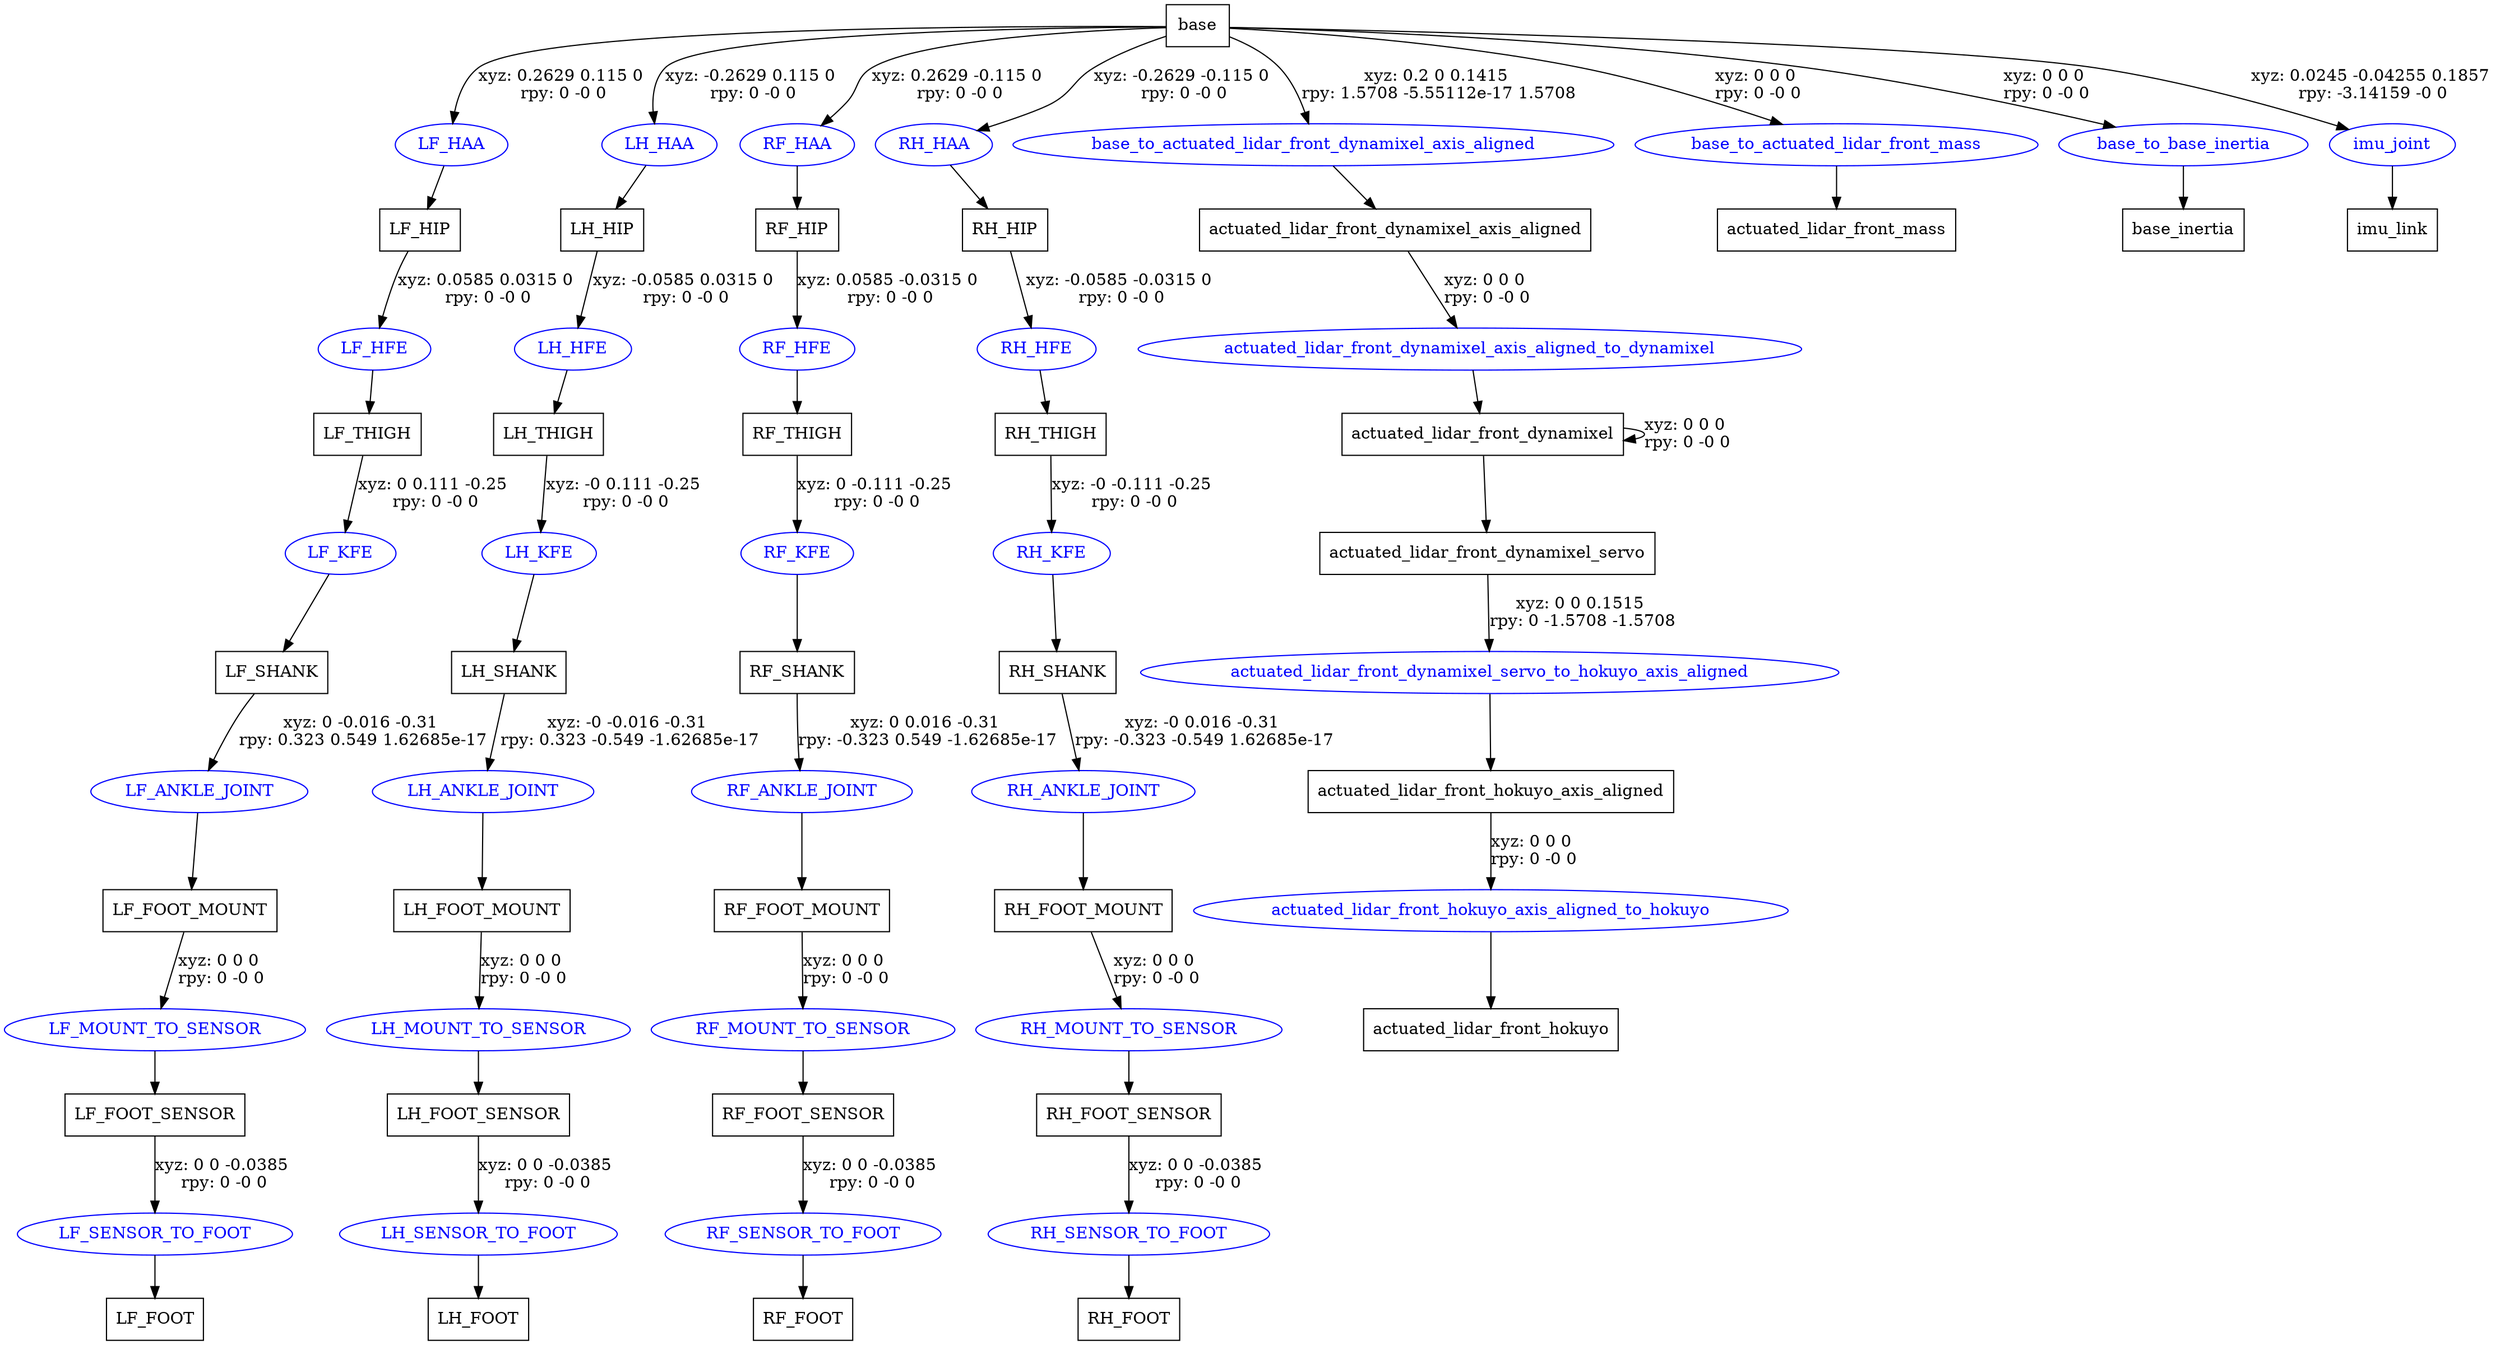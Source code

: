 digraph G {
node [shape=box];
"base" [label="base"];
"LF_HIP" [label="LF_HIP"];
"LF_THIGH" [label="LF_THIGH"];
"LF_SHANK" [label="LF_SHANK"];
"LF_FOOT_MOUNT" [label="LF_FOOT_MOUNT"];
"LF_FOOT_SENSOR" [label="LF_FOOT_SENSOR"];
"LF_FOOT" [label="LF_FOOT"];
"LH_HIP" [label="LH_HIP"];
"LH_THIGH" [label="LH_THIGH"];
"LH_SHANK" [label="LH_SHANK"];
"LH_FOOT_MOUNT" [label="LH_FOOT_MOUNT"];
"LH_FOOT_SENSOR" [label="LH_FOOT_SENSOR"];
"LH_FOOT" [label="LH_FOOT"];
"RF_HIP" [label="RF_HIP"];
"RF_THIGH" [label="RF_THIGH"];
"RF_SHANK" [label="RF_SHANK"];
"RF_FOOT_MOUNT" [label="RF_FOOT_MOUNT"];
"RF_FOOT_SENSOR" [label="RF_FOOT_SENSOR"];
"RF_FOOT" [label="RF_FOOT"];
"RH_HIP" [label="RH_HIP"];
"RH_THIGH" [label="RH_THIGH"];
"RH_SHANK" [label="RH_SHANK"];
"RH_FOOT_MOUNT" [label="RH_FOOT_MOUNT"];
"RH_FOOT_SENSOR" [label="RH_FOOT_SENSOR"];
"RH_FOOT" [label="RH_FOOT"];
"actuated_lidar_front_dynamixel_axis_aligned" [label="actuated_lidar_front_dynamixel_axis_aligned"];
"actuated_lidar_front_dynamixel" [label="actuated_lidar_front_dynamixel"];
"actuated_lidar_front_dynamixel_servo" [label="actuated_lidar_front_dynamixel_servo"];
"actuated_lidar_front_hokuyo_axis_aligned" [label="actuated_lidar_front_hokuyo_axis_aligned"];
"actuated_lidar_front_hokuyo" [label="actuated_lidar_front_hokuyo"];
"actuated_lidar_front_mass" [label="actuated_lidar_front_mass"];
"base_inertia" [label="base_inertia"];
"imu_link" [label="imu_link"];
node [shape=ellipse, color=blue, fontcolor=blue];
"base" -> "LF_HAA" [label="xyz: 0.2629 0.115 0 \nrpy: 0 -0 0"]
"LF_HAA" -> "LF_HIP"
"LF_HIP" -> "LF_HFE" [label="xyz: 0.0585 0.0315 0 \nrpy: 0 -0 0"]
"LF_HFE" -> "LF_THIGH"
"LF_THIGH" -> "LF_KFE" [label="xyz: 0 0.111 -0.25 \nrpy: 0 -0 0"]
"LF_KFE" -> "LF_SHANK"
"LF_SHANK" -> "LF_ANKLE_JOINT" [label="xyz: 0 -0.016 -0.31 \nrpy: 0.323 0.549 1.62685e-17"]
"LF_ANKLE_JOINT" -> "LF_FOOT_MOUNT"
"LF_FOOT_MOUNT" -> "LF_MOUNT_TO_SENSOR" [label="xyz: 0 0 0 \nrpy: 0 -0 0"]
"LF_MOUNT_TO_SENSOR" -> "LF_FOOT_SENSOR"
"LF_FOOT_SENSOR" -> "LF_SENSOR_TO_FOOT" [label="xyz: 0 0 -0.0385 \nrpy: 0 -0 0"]
"LF_SENSOR_TO_FOOT" -> "LF_FOOT"
"base" -> "LH_HAA" [label="xyz: -0.2629 0.115 0 \nrpy: 0 -0 0"]
"LH_HAA" -> "LH_HIP"
"LH_HIP" -> "LH_HFE" [label="xyz: -0.0585 0.0315 0 \nrpy: 0 -0 0"]
"LH_HFE" -> "LH_THIGH"
"LH_THIGH" -> "LH_KFE" [label="xyz: -0 0.111 -0.25 \nrpy: 0 -0 0"]
"LH_KFE" -> "LH_SHANK"
"LH_SHANK" -> "LH_ANKLE_JOINT" [label="xyz: -0 -0.016 -0.31 \nrpy: 0.323 -0.549 -1.62685e-17"]
"LH_ANKLE_JOINT" -> "LH_FOOT_MOUNT"
"LH_FOOT_MOUNT" -> "LH_MOUNT_TO_SENSOR" [label="xyz: 0 0 0 \nrpy: 0 -0 0"]
"LH_MOUNT_TO_SENSOR" -> "LH_FOOT_SENSOR"
"LH_FOOT_SENSOR" -> "LH_SENSOR_TO_FOOT" [label="xyz: 0 0 -0.0385 \nrpy: 0 -0 0"]
"LH_SENSOR_TO_FOOT" -> "LH_FOOT"
"base" -> "RF_HAA" [label="xyz: 0.2629 -0.115 0 \nrpy: 0 -0 0"]
"RF_HAA" -> "RF_HIP"
"RF_HIP" -> "RF_HFE" [label="xyz: 0.0585 -0.0315 0 \nrpy: 0 -0 0"]
"RF_HFE" -> "RF_THIGH"
"RF_THIGH" -> "RF_KFE" [label="xyz: 0 -0.111 -0.25 \nrpy: 0 -0 0"]
"RF_KFE" -> "RF_SHANK"
"RF_SHANK" -> "RF_ANKLE_JOINT" [label="xyz: 0 0.016 -0.31 \nrpy: -0.323 0.549 -1.62685e-17"]
"RF_ANKLE_JOINT" -> "RF_FOOT_MOUNT"
"RF_FOOT_MOUNT" -> "RF_MOUNT_TO_SENSOR" [label="xyz: 0 0 0 \nrpy: 0 -0 0"]
"RF_MOUNT_TO_SENSOR" -> "RF_FOOT_SENSOR"
"RF_FOOT_SENSOR" -> "RF_SENSOR_TO_FOOT" [label="xyz: 0 0 -0.0385 \nrpy: 0 -0 0"]
"RF_SENSOR_TO_FOOT" -> "RF_FOOT"
"base" -> "RH_HAA" [label="xyz: -0.2629 -0.115 0 \nrpy: 0 -0 0"]
"RH_HAA" -> "RH_HIP"
"RH_HIP" -> "RH_HFE" [label="xyz: -0.0585 -0.0315 0 \nrpy: 0 -0 0"]
"RH_HFE" -> "RH_THIGH"
"RH_THIGH" -> "RH_KFE" [label="xyz: -0 -0.111 -0.25 \nrpy: 0 -0 0"]
"RH_KFE" -> "RH_SHANK"
"RH_SHANK" -> "RH_ANKLE_JOINT" [label="xyz: -0 0.016 -0.31 \nrpy: -0.323 -0.549 1.62685e-17"]
"RH_ANKLE_JOINT" -> "RH_FOOT_MOUNT"
"RH_FOOT_MOUNT" -> "RH_MOUNT_TO_SENSOR" [label="xyz: 0 0 0 \nrpy: 0 -0 0"]
"RH_MOUNT_TO_SENSOR" -> "RH_FOOT_SENSOR"
"RH_FOOT_SENSOR" -> "RH_SENSOR_TO_FOOT" [label="xyz: 0 0 -0.0385 \nrpy: 0 -0 0"]
"RH_SENSOR_TO_FOOT" -> "RH_FOOT"
"base" -> "base_to_actuated_lidar_front_dynamixel_axis_aligned" [label="xyz: 0.2 0 0.1415 \nrpy: 1.5708 -5.55112e-17 1.5708"]
"base_to_actuated_lidar_front_dynamixel_axis_aligned" -> "actuated_lidar_front_dynamixel_axis_aligned"
"actuated_lidar_front_dynamixel_axis_aligned" -> "actuated_lidar_front_dynamixel_axis_aligned_to_dynamixel" [label="xyz: 0 0 0 \nrpy: 0 -0 0"]
"actuated_lidar_front_dynamixel_axis_aligned_to_dynamixel" -> "actuated_lidar_front_dynamixel"
"actuated_lidar_front_dynamixel" -> "actuated_lidar_front_dynamixel" [label="xyz: 0 0 0 \nrpy: 0 -0 0"]
"actuated_lidar_front_dynamixel" -> "actuated_lidar_front_dynamixel_servo"
"actuated_lidar_front_dynamixel_servo" -> "actuated_lidar_front_dynamixel_servo_to_hokuyo_axis_aligned" [label="xyz: 0 0 0.1515 \nrpy: 0 -1.5708 -1.5708"]
"actuated_lidar_front_dynamixel_servo_to_hokuyo_axis_aligned" -> "actuated_lidar_front_hokuyo_axis_aligned"
"actuated_lidar_front_hokuyo_axis_aligned" -> "actuated_lidar_front_hokuyo_axis_aligned_to_hokuyo" [label="xyz: 0 0 0 \nrpy: 0 -0 0"]
"actuated_lidar_front_hokuyo_axis_aligned_to_hokuyo" -> "actuated_lidar_front_hokuyo"
"base" -> "base_to_actuated_lidar_front_mass" [label="xyz: 0 0 0 \nrpy: 0 -0 0"]
"base_to_actuated_lidar_front_mass" -> "actuated_lidar_front_mass"
"base" -> "base_to_base_inertia" [label="xyz: 0 0 0 \nrpy: 0 -0 0"]
"base_to_base_inertia" -> "base_inertia"
"base" -> "imu_joint" [label="xyz: 0.0245 -0.04255 0.1857 \nrpy: -3.14159 -0 0"]
"imu_joint" -> "imu_link"
}

